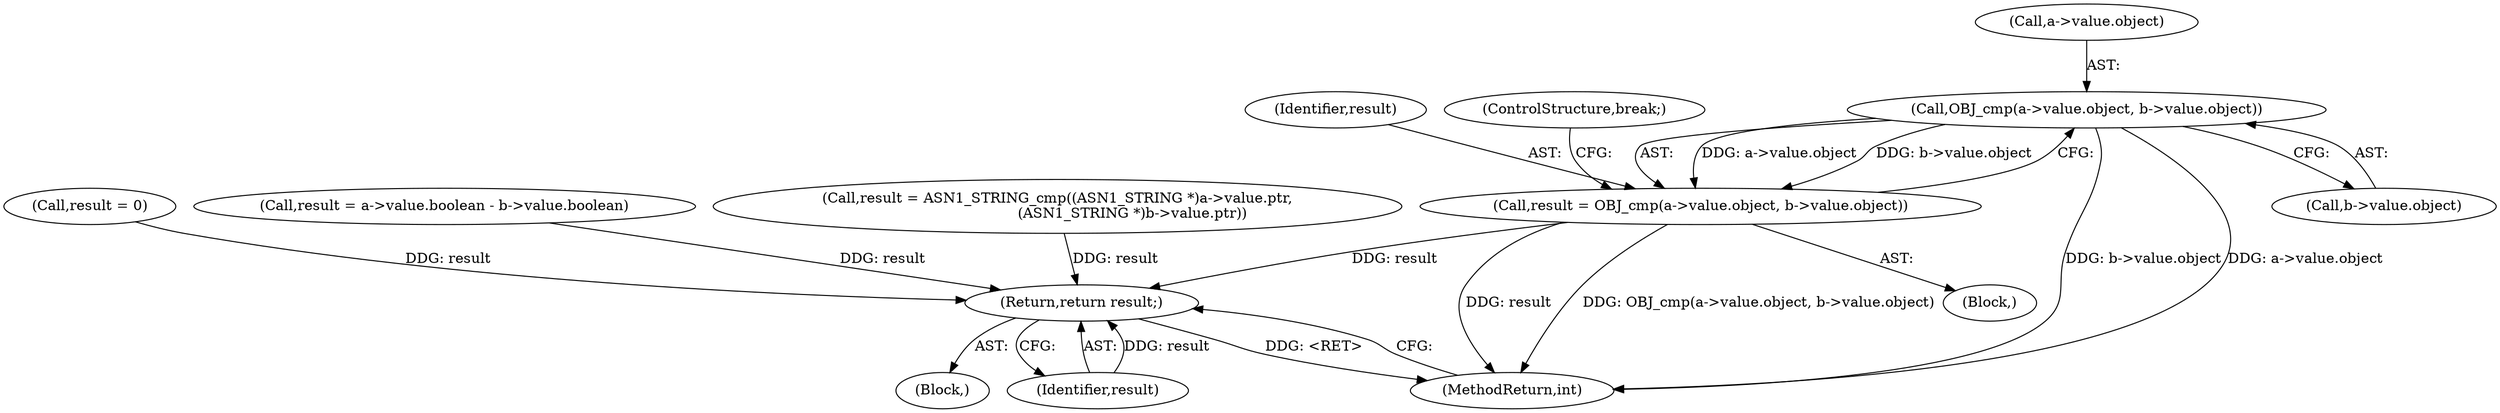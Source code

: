 digraph "0_openssl_c3c7fb07dc975dc3c9de0eddb7d8fd79fc9c67c1@pointer" {
"1000135" [label="(Call,OBJ_cmp(a->value.object, b->value.object))"];
"1000133" [label="(Call,result = OBJ_cmp(a->value.object, b->value.object))"];
"1000205" [label="(Return,return result;)"];
"1000136" [label="(Call,a->value.object)"];
"1000104" [label="(Block,)"];
"1000134" [label="(Identifier,result)"];
"1000163" [label="(Call,result = 0)"];
"1000148" [label="(Call,result = a->value.boolean - b->value.boolean)"];
"1000187" [label="(Call,result = ASN1_STRING_cmp((ASN1_STRING *)a->value.ptr,\n                                 (ASN1_STRING *)b->value.ptr))"];
"1000135" [label="(Call,OBJ_cmp(a->value.object, b->value.object))"];
"1000206" [label="(Identifier,result)"];
"1000207" [label="(MethodReturn,int)"];
"1000131" [label="(Block,)"];
"1000133" [label="(Call,result = OBJ_cmp(a->value.object, b->value.object))"];
"1000141" [label="(Call,b->value.object)"];
"1000146" [label="(ControlStructure,break;)"];
"1000205" [label="(Return,return result;)"];
"1000135" -> "1000133"  [label="AST: "];
"1000135" -> "1000141"  [label="CFG: "];
"1000136" -> "1000135"  [label="AST: "];
"1000141" -> "1000135"  [label="AST: "];
"1000133" -> "1000135"  [label="CFG: "];
"1000135" -> "1000207"  [label="DDG: b->value.object"];
"1000135" -> "1000207"  [label="DDG: a->value.object"];
"1000135" -> "1000133"  [label="DDG: a->value.object"];
"1000135" -> "1000133"  [label="DDG: b->value.object"];
"1000133" -> "1000131"  [label="AST: "];
"1000134" -> "1000133"  [label="AST: "];
"1000146" -> "1000133"  [label="CFG: "];
"1000133" -> "1000207"  [label="DDG: result"];
"1000133" -> "1000207"  [label="DDG: OBJ_cmp(a->value.object, b->value.object)"];
"1000133" -> "1000205"  [label="DDG: result"];
"1000205" -> "1000104"  [label="AST: "];
"1000205" -> "1000206"  [label="CFG: "];
"1000206" -> "1000205"  [label="AST: "];
"1000207" -> "1000205"  [label="CFG: "];
"1000205" -> "1000207"  [label="DDG: <RET>"];
"1000206" -> "1000205"  [label="DDG: result"];
"1000187" -> "1000205"  [label="DDG: result"];
"1000163" -> "1000205"  [label="DDG: result"];
"1000148" -> "1000205"  [label="DDG: result"];
}
